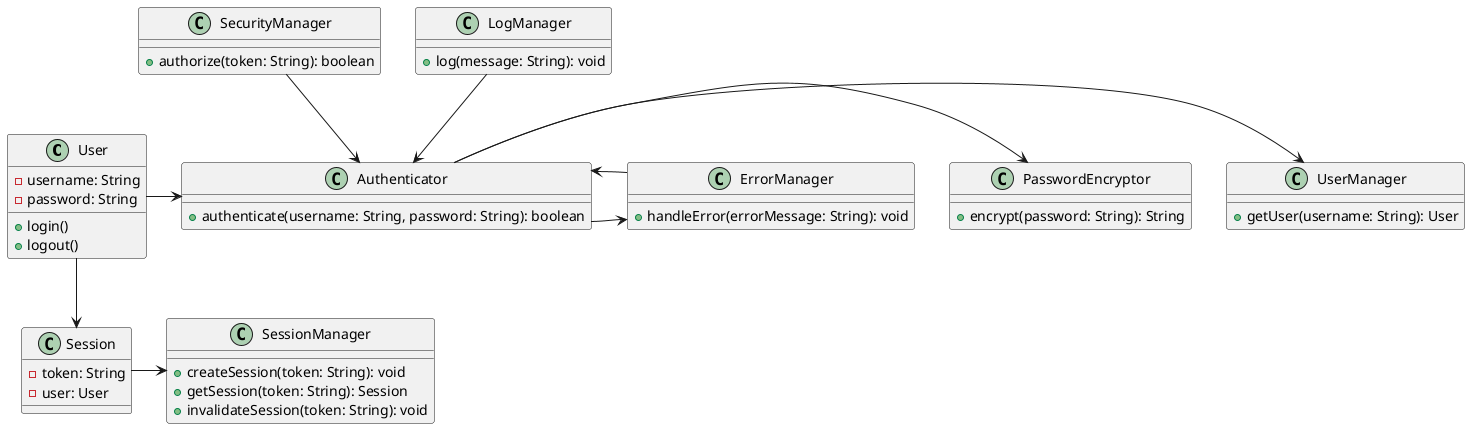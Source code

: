 @startuml
class User {
  -username: String
  -password: String
  +login()
  +logout()
}

class Authenticator {
  +authenticate(username: String, password: String): boolean
}

class UserManager {
  +getUser(username: String): User
}

class SessionManager {
  +createSession(token: String): void
  +getSession(token: String): Session
  +invalidateSession(token: String): void
}

class PasswordEncryptor {
  +encrypt(password: String): String
}

class SecurityManager {
  +authorize(token: String): boolean
}

class ErrorManager {
  +handleError(errorMessage: String): void
}

class LogManager {
  +log(message: String): void
}

class Session {
  -token: String
  -user: User
}

User -> Authenticator
User --> Session
Authenticator -> UserManager
Authenticator -> PasswordEncryptor
Authenticator -> ErrorManager
Session -> SessionManager
SecurityManager --> Authenticator
LogManager --> Authenticator
ErrorManager --> Authenticator

@enduml
